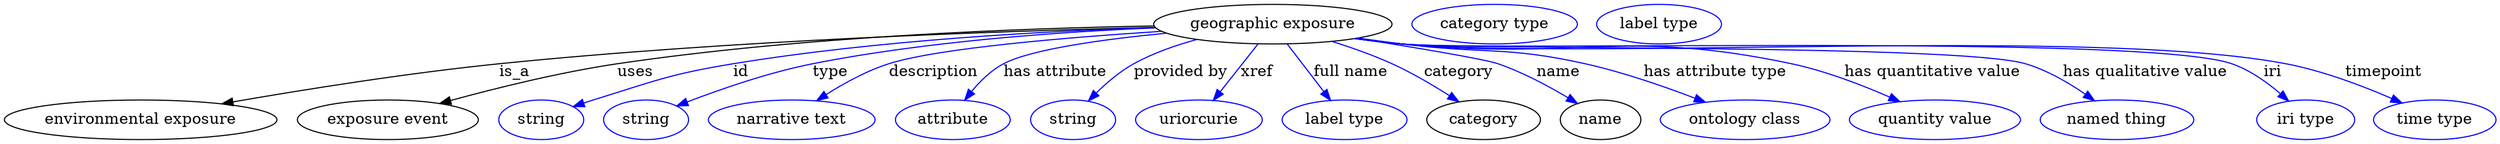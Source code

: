 digraph {
	graph [bb="0,0,2253.7,123"];
	node [label="\N"];
	"geographic exposure"	[height=0.5,
		label="geographic exposure",
		pos="1145.5,105",
		width=2.997];
	"environmental exposure"	[height=0.5,
		pos="123.49,18",
		width=3.4303];
	"geographic exposure" -> "environmental exposure"	[label=is_a,
		lp="464.49,61.5",
		pos="e,197.24,32.465 1039,101.99 902.37,98.64 658.28,90.063 450.49,69 367.34,60.571 273.05,45.567 207.16,34.188"];
	"exposure event"	[height=0.5,
		pos="346.49,18",
		width=2.2748];
	"geographic exposure" -> "exposure event"	[label=uses,
		lp="574.99,61.5",
		pos="e,394.03,32.693 1038.1,103.12 919.94,100.88 724.78,93.382 558.49,69 505.49,61.229 446.24,46.751 403.88,35.366"];
	id	[color=blue,
		height=0.5,
		label=string,
		pos="484.49,18",
		width=1.0652];
	"geographic exposure" -> id	[color=blue,
		label=id,
		lp="665.49,61.5",
		pos="e,513.87,29.714 1038.9,101.98 939.79,98.779 788.32,90.479 658.49,69 611.21,61.179 558.54,44.941 523.66,33.085",
		style=solid];
	type	[color=blue,
		height=0.5,
		label=string,
		pos="579.49,18",
		width=1.0652];
	"geographic exposure" -> type	[color=blue,
		label=type,
		lp="746.49,61.5",
		pos="e,607.32,30.512 1039.2,101.63 954.85,98.178 834.19,89.707 730.49,69 690.83,61.081 647.13,45.86 616.99,34.283",
		style=solid];
	description	[color=blue,
		height=0.5,
		label="narrative text",
		pos="711.49,18",
		width=2.0943];
	"geographic exposure" -> description	[color=blue,
		label=description,
		lp="838.99,61.5",
		pos="e,733.87,35.41 1044.4,98.501 958.67,92.974 842.73,83.224 798.49,69 778.62,62.611 758.29,51.251 742.29,40.971",
		style=solid];
	"has attribute"	[color=blue,
		height=0.5,
		label=attribute,
		pos="856.49,18",
		width=1.4443];
	"geographic exposure" -> "has attribute"	[color=blue,
		label="has attribute",
		lp="948.49,61.5",
		pos="e,866.95,35.753 1049,96.897 992.21,91.423 926.74,82.475 901.49,69 890.33,63.046 880.56,53.184 873,43.784",
		style=solid];
	"provided by"	[color=blue,
		height=0.5,
		label=string,
		pos="964.49,18",
		width=1.0652];
	"geographic exposure" -> "provided by"	[color=blue,
		label="provided by",
		lp="1062,61.5",
		pos="e,978.39,35.117 1076.5,91.038 1057.3,85.808 1037,78.655 1019.5,69 1007,62.111 995.06,51.857 985.5,42.425",
		style=solid];
	xref	[color=blue,
		height=0.5,
		label=uriorcurie,
		pos="1078.5,18",
		width=1.5887];
	"geographic exposure" -> xref	[color=blue,
		label=xref,
		lp="1131,61.5",
		pos="e,1091.6,35.597 1131.9,86.799 1122.2,74.426 1108.9,57.555 1098,43.738",
		style=solid];
	"full name"	[color=blue,
		height=0.5,
		label="label type",
		pos="1210.5,18",
		width=1.5707];
	"geographic exposure" -> "full name"	[color=blue,
		label="full name",
		lp="1216,61.5",
		pos="e,1197.8,35.597 1158.6,86.799 1168.1,74.426 1181,57.555 1191.6,43.738",
		style=solid];
	category	[height=0.5,
		pos="1336.5,18",
		width=1.4263];
	"geographic exposure" -> category	[color=blue,
		label=category,
		lp="1314,61.5",
		pos="e,1314.4,34.247 1199.1,89.273 1216.8,83.734 1236.3,76.85 1253.5,69 1271.5,60.774 1290.6,49.524 1305.8,39.778",
		style=solid];
	name	[height=0.5,
		pos="1442.5,18",
		width=1.011];
	"geographic exposure" -> name	[color=blue,
		label=name,
		lp="1404.5,61.5",
		pos="e,1421.6,32.786 1221.4,92.183 1274.2,83.759 1337.3,73.212 1349.5,69 1371.8,61.326 1395.1,48.746 1412.9,38.125",
		style=solid];
	"has attribute type"	[color=blue,
		height=0.5,
		label="ontology class",
		pos="1573.5,18",
		width=2.1304];
	"geographic exposure" -> "has attribute type"	[color=blue,
		label="has attribute type",
		lp="1546.5,61.5",
		pos="e,1537.5,33.944 1222.8,92.356 1236.1,90.483 1249.7,88.627 1262.5,87 1336.1,77.663 1356.1,85.197 1428.5,69 1462.5,61.383 1499.7,48.462 \
1527.9,37.663",
		style=solid];
	"has quantitative value"	[color=blue,
		height=0.5,
		label="quantity value",
		pos="1745.5,18",
		width=2.1484];
	"geographic exposure" -> "has quantitative value"	[color=blue,
		label="has quantitative value",
		lp="1743.5,61.5",
		pos="e,1713.8,34.462 1220.6,92.032 1234.5,90.117 1248.9,88.33 1262.5,87 1418.8,71.689 1461.8,101.6 1615.5,69 1646.3,62.458 1679.5,49.616 \
1704.6,38.584",
		style=solid];
	"has qualitative value"	[color=blue,
		height=0.5,
		label="named thing",
		pos="1910.5,18",
		width=1.9318];
	"geographic exposure" -> "has qualitative value"	[color=blue,
		label="has qualitative value",
		lp="1936,61.5",
		pos="e,1890.1,35.399 1219.9,91.905 1234,89.976 1248.7,88.219 1262.5,87 1325.1,81.476 1767.2,86.781 1827.5,69 1846.9,63.267 1866.4,51.871 \
1881.6,41.404",
		style=solid];
	iri	[color=blue,
		height=0.5,
		label="iri type",
		pos="2081.5,18",
		width=1.2277];
	"geographic exposure" -> iri	[color=blue,
		label=iri,
		lp="2051.5,61.5",
		pos="e,2066.1,34.93 1219.6,91.858 1233.8,89.922 1248.6,88.173 1262.5,87 1345.8,79.978 1935.5,96.283 2014.5,69 2030.8,63.38 2046.3,52.232 \
2058.4,41.887",
		style=solid];
	timepoint	[color=blue,
		height=0.5,
		label="time type",
		pos="2198.5,18",
		width=1.5346];
	"geographic exposure" -> timepoint	[color=blue,
		label=timepoint,
		lp="2152.5,61.5",
		pos="e,2168.8,33.287 1219.6,91.842 1233.8,89.907 1248.6,88.162 1262.5,87 1439.9,72.172 1888.6,102.38 2063.5,69 2096.9,62.615 2133,48.861 \
2159.5,37.392",
		style=solid];
	"named thing_category"	[color=blue,
		height=0.5,
		label="category type",
		pos="1346.5,105",
		width=2.0762];
	attribute_name	[color=blue,
		height=0.5,
		label="label type",
		pos="1495.5,105",
		width=1.5707];
}
